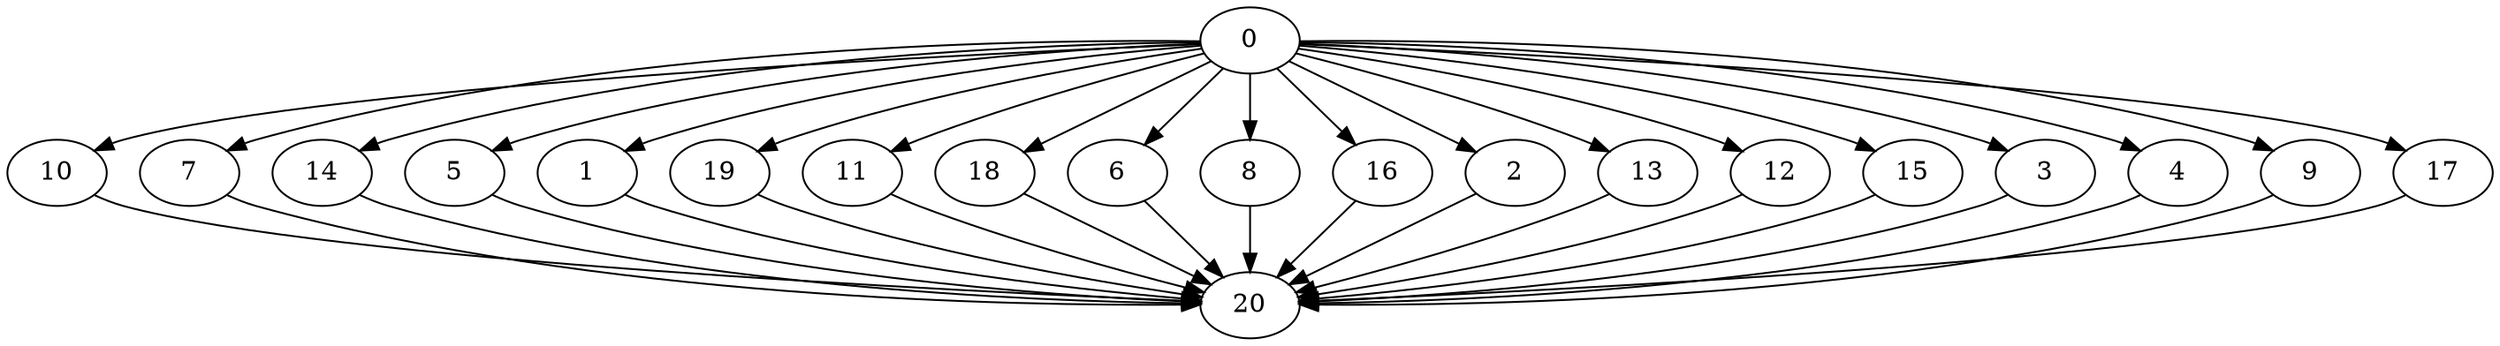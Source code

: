 digraph "Fork_Join_Nodes_21_CCR_1.01_WeightType_Random_Heterogeneous-4-2-strong" {
0 [Weight=14];
10 [Weight=14];
7 [Weight=13];
14 [Weight=14];
5 [Weight=14];
1 [Weight=11];
19 [Weight=8];
11 [Weight=14];
18 [Weight=7];
6 [Weight=10];
8 [Weight=11];
16 [Weight=6];
2 [Weight=8];
13 [Weight=11];
12 [Weight=7];
15 [Weight=7];
3 [Weight=7];
4 [Weight=3];
9 [Weight=3];
17 [Weight=4];
20 [Weight=11];
0 -> 8 [Weight=3];
2 -> 20 [Weight=6];
4 -> 20 [Weight=6];
0 -> 19 [Weight=5];
9 -> 20 [Weight=4];
0 -> 12 [Weight=2];
7 -> 20 [Weight=10];
18 -> 20 [Weight=9];
10 -> 20 [Weight=10];
5 -> 20 [Weight=4];
0 -> 1 [Weight=2];
17 -> 20 [Weight=2];
0 -> 10 [Weight=9];
0 -> 2 [Weight=4];
13 -> 20 [Weight=3];
0 -> 13 [Weight=8];
0 -> 9 [Weight=2];
0 -> 7 [Weight=3];
12 -> 20 [Weight=6];
19 -> 20 [Weight=9];
0 -> 16 [Weight=8];
0 -> 17 [Weight=2];
0 -> 18 [Weight=2];
0 -> 14 [Weight=2];
8 -> 20 [Weight=4];
1 -> 20 [Weight=6];
0 -> 6 [Weight=4];
16 -> 20 [Weight=9];
0 -> 5 [Weight=4];
15 -> 20 [Weight=6];
14 -> 20 [Weight=8];
0 -> 15 [Weight=8];
0 -> 4 [Weight=5];
11 -> 20 [Weight=2];
6 -> 20 [Weight=5];
3 -> 20 [Weight=4];
0 -> 11 [Weight=10];
0 -> 3 [Weight=3];
}
